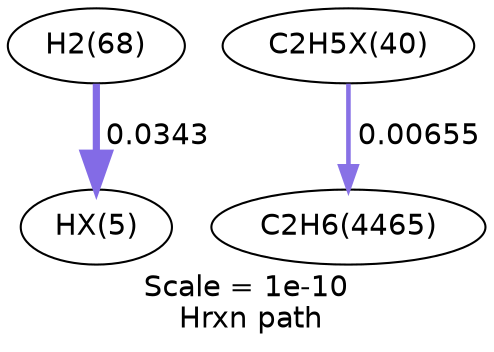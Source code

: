 digraph reaction_paths {
center=1;
s11 -> s41[fontname="Helvetica", style="setlinewidth(3.45)", arrowsize=1.73, color="0.7, 0.534, 0.9"
, label=" 0.0343"];
s45 -> s20[fontname="Helvetica", style="setlinewidth(2.2)", arrowsize=1.1, color="0.7, 0.507, 0.9"
, label=" 0.00655"];
s11 [ fontname="Helvetica", label="H2(68)"];
s20 [ fontname="Helvetica", label="C2H6(4465)"];
s41 [ fontname="Helvetica", label="HX(5)"];
s45 [ fontname="Helvetica", label="C2H5X(40)"];
 label = "Scale = 1e-10\l Hrxn path";
 fontname = "Helvetica";
}
